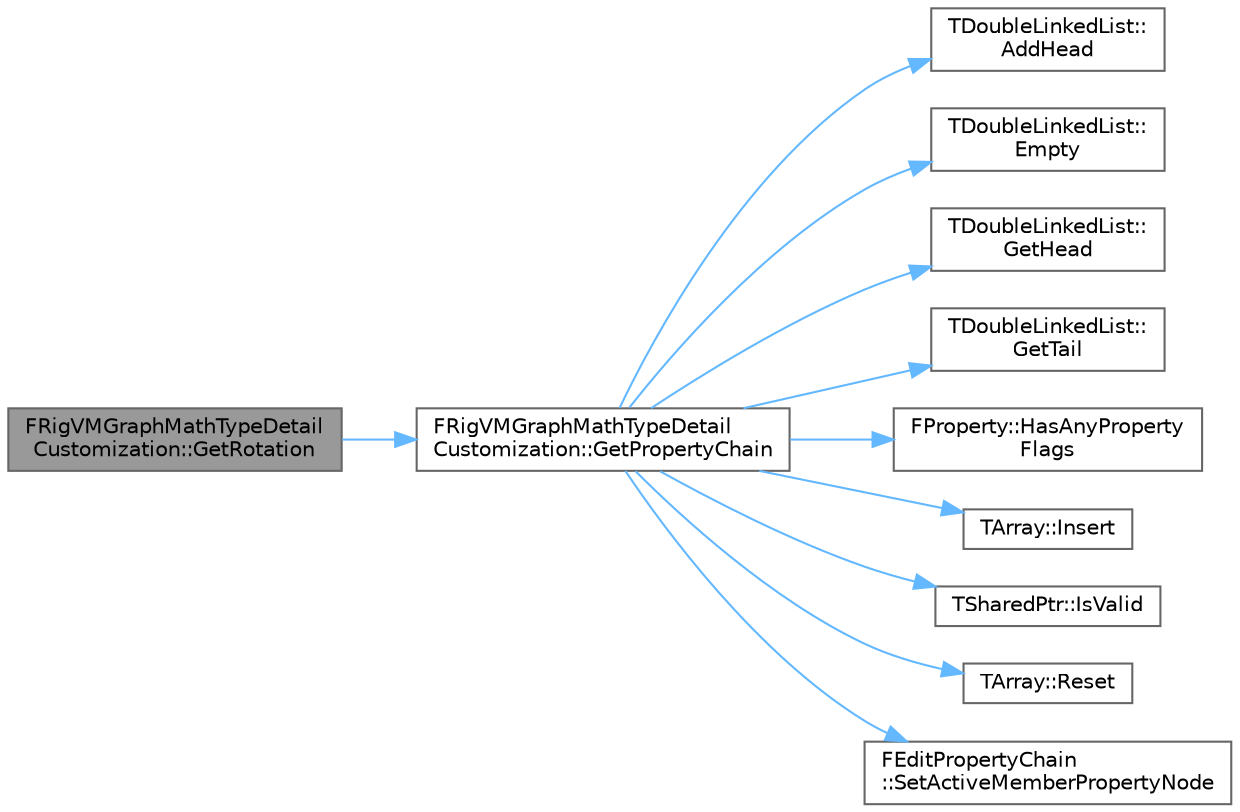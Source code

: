 digraph "FRigVMGraphMathTypeDetailCustomization::GetRotation"
{
 // INTERACTIVE_SVG=YES
 // LATEX_PDF_SIZE
  bgcolor="transparent";
  edge [fontname=Helvetica,fontsize=10,labelfontname=Helvetica,labelfontsize=10];
  node [fontname=Helvetica,fontsize=10,shape=box,height=0.2,width=0.4];
  rankdir="LR";
  Node1 [id="Node000001",label="FRigVMGraphMathTypeDetail\lCustomization::GetRotation",height=0.2,width=0.4,color="gray40", fillcolor="grey60", style="filled", fontcolor="black",tooltip=" "];
  Node1 -> Node2 [id="edge1_Node000001_Node000002",color="steelblue1",style="solid",tooltip=" "];
  Node2 [id="Node000002",label="FRigVMGraphMathTypeDetail\lCustomization::GetPropertyChain",height=0.2,width=0.4,color="grey40", fillcolor="white", style="filled",URL="$d5/d20/classFRigVMGraphMathTypeDetailCustomization.html#a31baf97a6cae859a0e846c806d29784a",tooltip=" "];
  Node2 -> Node3 [id="edge2_Node000002_Node000003",color="steelblue1",style="solid",tooltip=" "];
  Node3 [id="Node000003",label="TDoubleLinkedList::\lAddHead",height=0.2,width=0.4,color="grey40", fillcolor="white", style="filled",URL="$d4/d9e/classTDoubleLinkedList.html#ac5db75137351b3b29f4453b68b96482a",tooltip="Add the specified value to the beginning of the list, making that value the new head of the list."];
  Node2 -> Node4 [id="edge3_Node000002_Node000004",color="steelblue1",style="solid",tooltip=" "];
  Node4 [id="Node000004",label="TDoubleLinkedList::\lEmpty",height=0.2,width=0.4,color="grey40", fillcolor="white", style="filled",URL="$d4/d9e/classTDoubleLinkedList.html#a7d91dc0d2ddc77379a03fcd21aab4b66",tooltip="Removes all nodes from the list."];
  Node2 -> Node5 [id="edge4_Node000002_Node000005",color="steelblue1",style="solid",tooltip=" "];
  Node5 [id="Node000005",label="TDoubleLinkedList::\lGetHead",height=0.2,width=0.4,color="grey40", fillcolor="white", style="filled",URL="$d4/d9e/classTDoubleLinkedList.html#a36d59ecd7ae12e528347290495124fef",tooltip="Returns the node at the head of the list."];
  Node2 -> Node6 [id="edge5_Node000002_Node000006",color="steelblue1",style="solid",tooltip=" "];
  Node6 [id="Node000006",label="TDoubleLinkedList::\lGetTail",height=0.2,width=0.4,color="grey40", fillcolor="white", style="filled",URL="$d4/d9e/classTDoubleLinkedList.html#a441ad13844402fa758edf3f0957800b7",tooltip="Returns the node at the end of the list."];
  Node2 -> Node7 [id="edge6_Node000002_Node000007",color="steelblue1",style="solid",tooltip=" "];
  Node7 [id="Node000007",label="FProperty::HasAnyProperty\lFlags",height=0.2,width=0.4,color="grey40", fillcolor="white", style="filled",URL="$d9/dbc/classFProperty.html#a6f82a6b6e805f4b789b34026642ab3fd",tooltip="Used to safely check whether any of the passed in flags are set."];
  Node2 -> Node8 [id="edge7_Node000002_Node000008",color="steelblue1",style="solid",tooltip=" "];
  Node8 [id="Node000008",label="TArray::Insert",height=0.2,width=0.4,color="grey40", fillcolor="white", style="filled",URL="$d4/d52/classTArray.html#ae13e9368bed0c878a7ef9f49d7748685",tooltip="Inserts given elements into the array at given location."];
  Node2 -> Node9 [id="edge8_Node000002_Node000009",color="steelblue1",style="solid",tooltip=" "];
  Node9 [id="Node000009",label="TSharedPtr::IsValid",height=0.2,width=0.4,color="grey40", fillcolor="white", style="filled",URL="$d8/d2f/classTSharedPtr.html#acb5f7d3a359aaafcebe24b6b19882ad3",tooltip="Checks to see if this shared pointer is actually pointing to an object."];
  Node2 -> Node10 [id="edge9_Node000002_Node000010",color="steelblue1",style="solid",tooltip=" "];
  Node10 [id="Node000010",label="TArray::Reset",height=0.2,width=0.4,color="grey40", fillcolor="white", style="filled",URL="$d4/d52/classTArray.html#a246ab624b720b01fd83764700aab8cf9",tooltip="Same as empty, but doesn't change memory allocations, unless the new size is larger than the current ..."];
  Node2 -> Node11 [id="edge10_Node000002_Node000011",color="steelblue1",style="solid",tooltip=" "];
  Node11 [id="Node000011",label="FEditPropertyChain\l::SetActiveMemberPropertyNode",height=0.2,width=0.4,color="grey40", fillcolor="white", style="filled",URL="$d9/dc2/classFEditPropertyChain.html#a0149a9408624c0b5d828eb75dd5da855",tooltip="Sets the ActiveMemberPropertyNode to the node associated with the property specified."];
}
